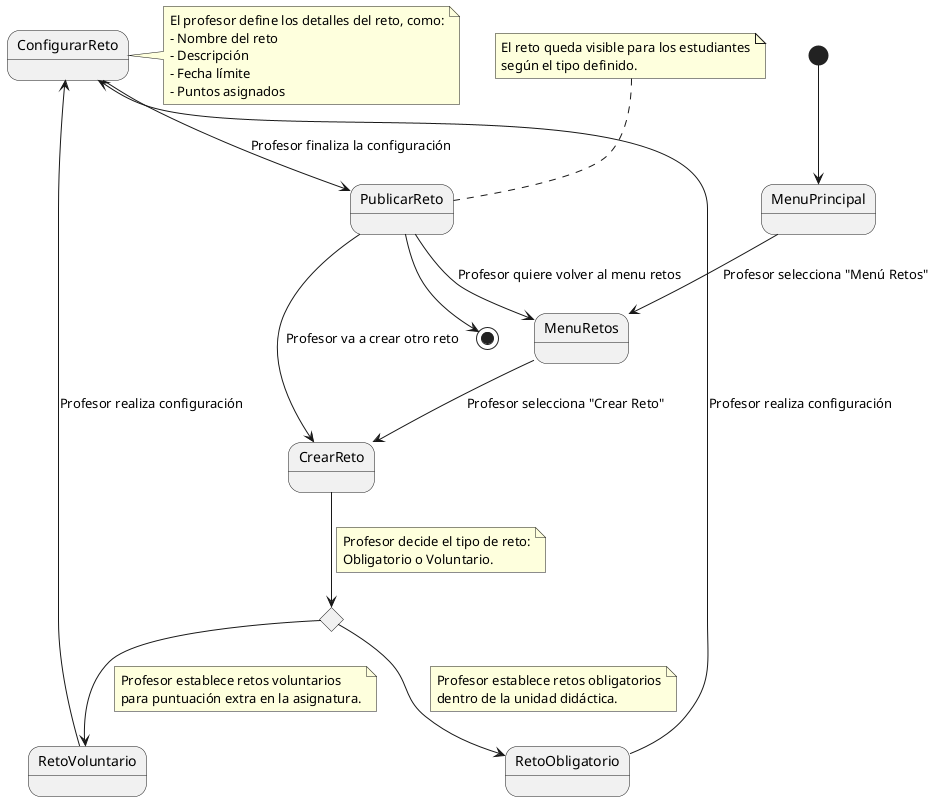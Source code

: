@startuml

[*] --> MenuPrincipal

MenuPrincipal --> MenuRetos : Profesor selecciona "Menú Retos"
MenuRetos --> CrearReto : Profesor selecciona "Crear Reto"

state TipoDeReto <<choice>>
CrearReto --> TipoDeReto
note on link
    Profesor decide el tipo de reto:
    Obligatorio o Voluntario.
end note 

TipoDeReto --> RetoObligatorio
note on link
    Profesor establece retos obligatorios
    dentro de la unidad didáctica.
end note 

TipoDeReto --> RetoVoluntario
note on link
    Profesor establece retos voluntarios
    para puntuación extra en la asignatura.
end note 

RetoObligatorio --> ConfigurarReto : Profesor realiza configuración
RetoVoluntario --> ConfigurarReto : Profesor realiza configuración
note right of ConfigurarReto
    El profesor define los detalles del reto, como:
    - Nombre del reto
    - Descripción
    - Fecha límite
    - Puntos asignados
end note

ConfigurarReto --> PublicarReto : Profesor finaliza la configuración
note top of PublicarReto
    El reto queda visible para los estudiantes
    según el tipo definido.
end note

PublicarReto --> CrearReto : Profesor va a crear otro reto
PublicarReto --> MenuRetos : Profesor quiere volver al menu retos
PublicarReto --> [*] 

@enduml
